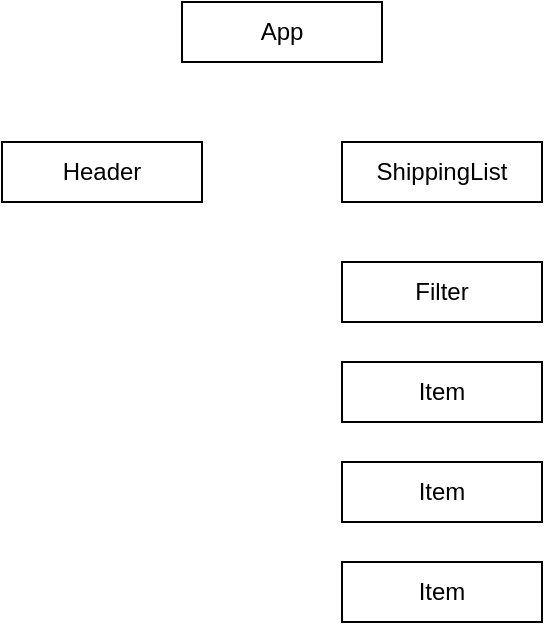 <mxfile>
    <diagram id="KHKUe4f_mPtH9nILaJyg" name="Page-1">
        <mxGraphModel dx="651" dy="487" grid="1" gridSize="10" guides="1" tooltips="1" connect="1" arrows="1" fold="1" page="1" pageScale="1" pageWidth="850" pageHeight="1100" math="0" shadow="0">
            <root>
                <mxCell id="0"/>
                <mxCell id="1" parent="0"/>
                <mxCell id="2" value="App" style="rounded=0;whiteSpace=wrap;html=1;" vertex="1" parent="1">
                    <mxGeometry x="270" y="80" width="100" height="30" as="geometry"/>
                </mxCell>
                <mxCell id="3" value="Header" style="rounded=0;whiteSpace=wrap;html=1;" vertex="1" parent="1">
                    <mxGeometry x="180" y="150" width="100" height="30" as="geometry"/>
                </mxCell>
                <mxCell id="4" value="ShippingList" style="rounded=0;whiteSpace=wrap;html=1;" vertex="1" parent="1">
                    <mxGeometry x="350" y="150" width="100" height="30" as="geometry"/>
                </mxCell>
                <mxCell id="5" value="Filter" style="rounded=0;whiteSpace=wrap;html=1;" vertex="1" parent="1">
                    <mxGeometry x="350" y="210" width="100" height="30" as="geometry"/>
                </mxCell>
                <mxCell id="6" value="Item" style="rounded=0;whiteSpace=wrap;html=1;" vertex="1" parent="1">
                    <mxGeometry x="350" y="260" width="100" height="30" as="geometry"/>
                </mxCell>
                <mxCell id="7" value="Item" style="rounded=0;whiteSpace=wrap;html=1;" vertex="1" parent="1">
                    <mxGeometry x="350" y="310" width="100" height="30" as="geometry"/>
                </mxCell>
                <mxCell id="8" value="Item" style="rounded=0;whiteSpace=wrap;html=1;" vertex="1" parent="1">
                    <mxGeometry x="350" y="360" width="100" height="30" as="geometry"/>
                </mxCell>
            </root>
        </mxGraphModel>
    </diagram>
</mxfile>